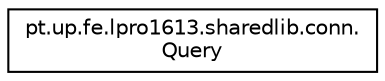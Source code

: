 digraph "Graphical Class Hierarchy"
{
  edge [fontname="Helvetica",fontsize="10",labelfontname="Helvetica",labelfontsize="10"];
  node [fontname="Helvetica",fontsize="10",shape=record];
  rankdir="LR";
  Node0 [label="pt.up.fe.lpro1613.sharedlib.conn.\lQuery",height=0.2,width=0.4,color="black", fillcolor="white", style="filled",URL="$enumpt_1_1up_1_1fe_1_1lpro1613_1_1sharedlib_1_1conn_1_1_query.html"];
}
